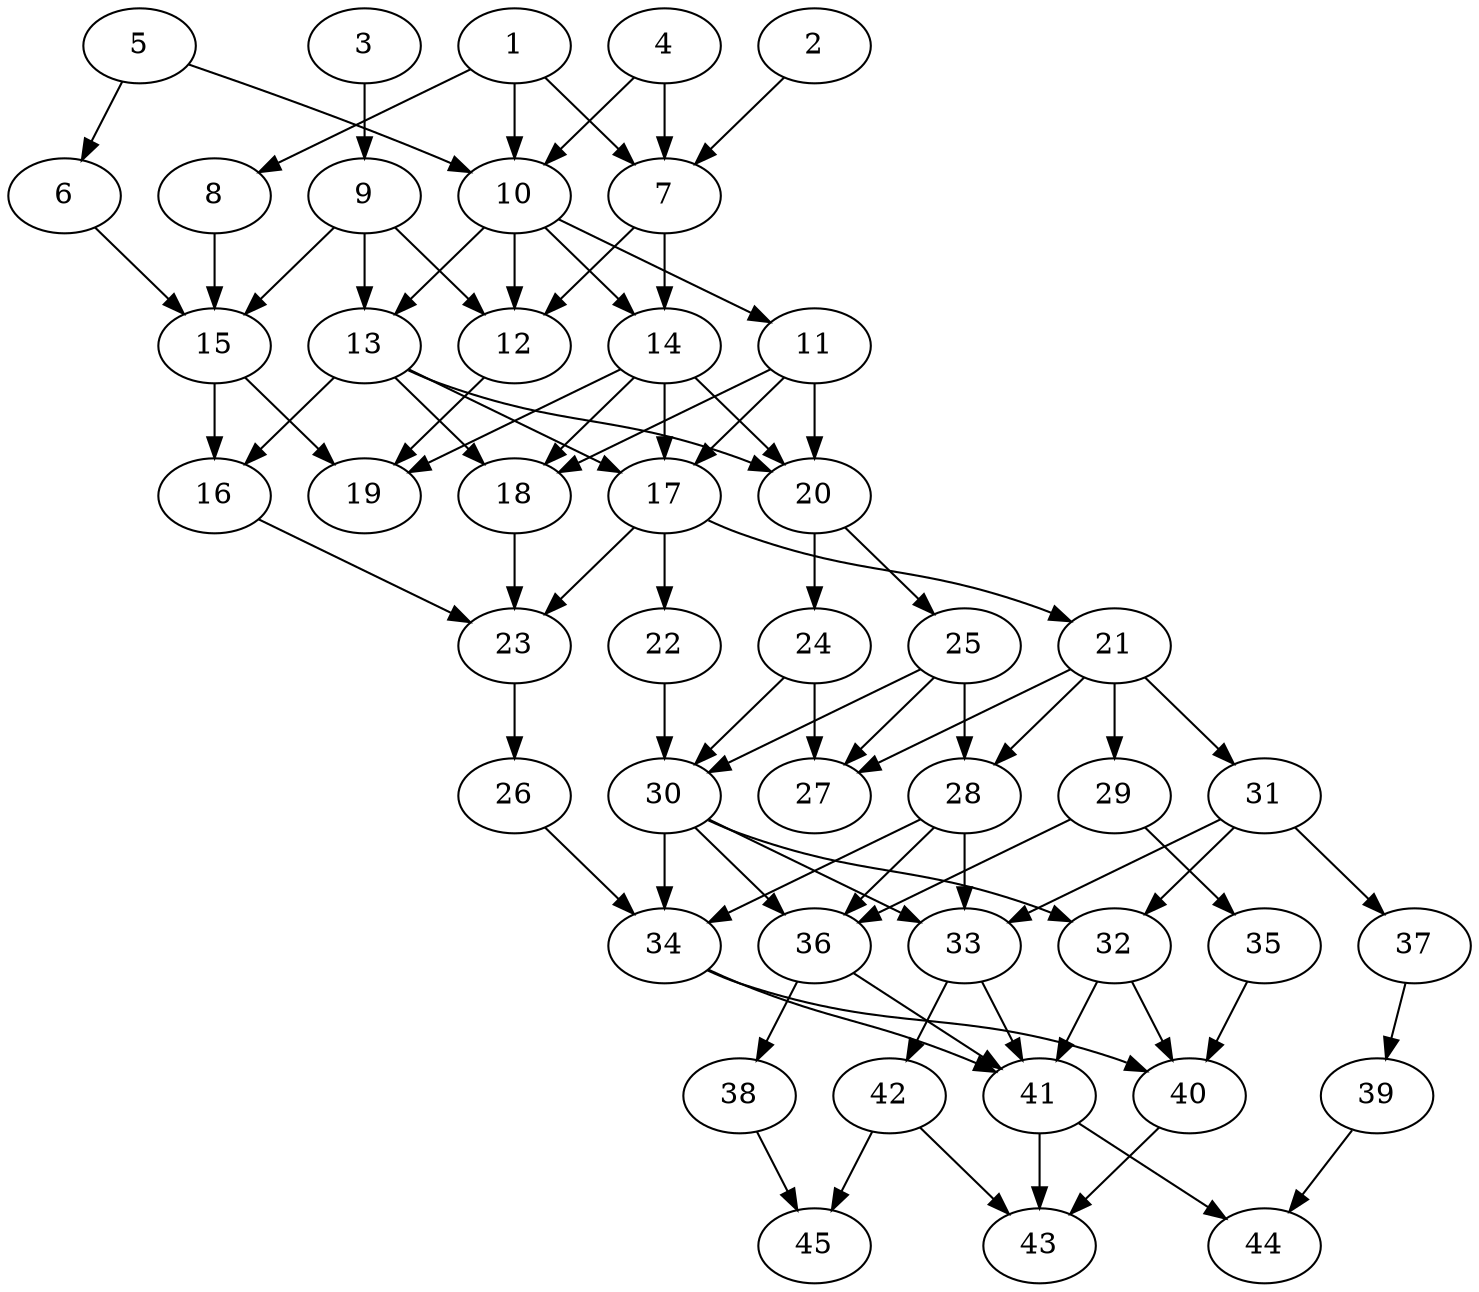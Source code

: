 // DAG automatically generated by daggen at Thu Oct  3 14:07:25 2019
// ./daggen --dot -n 45 --ccr 0.3 --fat 0.5 --regular 0.9 --density 0.6 --mindata 5242880 --maxdata 52428800 
digraph G {
  1 [size="142288213", alpha="0.14", expect_size="42686464"] 
  1 -> 7 [size ="42686464"]
  1 -> 8 [size ="42686464"]
  1 -> 10 [size ="42686464"]
  2 [size="68502187", alpha="0.01", expect_size="20550656"] 
  2 -> 7 [size ="20550656"]
  3 [size="67034453", alpha="0.15", expect_size="20110336"] 
  3 -> 9 [size ="20110336"]
  4 [size="91600213", alpha="0.05", expect_size="27480064"] 
  4 -> 7 [size ="27480064"]
  4 -> 10 [size ="27480064"]
  5 [size="118889813", alpha="0.08", expect_size="35666944"] 
  5 -> 6 [size ="35666944"]
  5 -> 10 [size ="35666944"]
  6 [size="167458133", alpha="0.16", expect_size="50237440"] 
  6 -> 15 [size ="50237440"]
  7 [size="129696427", alpha="0.19", expect_size="38908928"] 
  7 -> 12 [size ="38908928"]
  7 -> 14 [size ="38908928"]
  8 [size="111172267", alpha="0.01", expect_size="33351680"] 
  8 -> 15 [size ="33351680"]
  9 [size="124180480", alpha="0.03", expect_size="37254144"] 
  9 -> 12 [size ="37254144"]
  9 -> 13 [size ="37254144"]
  9 -> 15 [size ="37254144"]
  10 [size="74301440", alpha="0.04", expect_size="22290432"] 
  10 -> 11 [size ="22290432"]
  10 -> 12 [size ="22290432"]
  10 -> 13 [size ="22290432"]
  10 -> 14 [size ="22290432"]
  11 [size="61593600", alpha="0.15", expect_size="18478080"] 
  11 -> 17 [size ="18478080"]
  11 -> 18 [size ="18478080"]
  11 -> 20 [size ="18478080"]
  12 [size="172356267", alpha="0.08", expect_size="51706880"] 
  12 -> 19 [size ="51706880"]
  13 [size="21387947", alpha="0.11", expect_size="6416384"] 
  13 -> 16 [size ="6416384"]
  13 -> 17 [size ="6416384"]
  13 -> 18 [size ="6416384"]
  13 -> 20 [size ="6416384"]
  14 [size="135843840", alpha="0.04", expect_size="40753152"] 
  14 -> 17 [size ="40753152"]
  14 -> 18 [size ="40753152"]
  14 -> 19 [size ="40753152"]
  14 -> 20 [size ="40753152"]
  15 [size="172004693", alpha="0.06", expect_size="51601408"] 
  15 -> 16 [size ="51601408"]
  15 -> 19 [size ="51601408"]
  16 [size="78417920", alpha="0.05", expect_size="23525376"] 
  16 -> 23 [size ="23525376"]
  17 [size="46493013", alpha="0.18", expect_size="13947904"] 
  17 -> 21 [size ="13947904"]
  17 -> 22 [size ="13947904"]
  17 -> 23 [size ="13947904"]
  18 [size="41096533", alpha="0.14", expect_size="12328960"] 
  18 -> 23 [size ="12328960"]
  19 [size="48223573", alpha="0.16", expect_size="14467072"] 
  20 [size="75110400", alpha="0.18", expect_size="22533120"] 
  20 -> 24 [size ="22533120"]
  20 -> 25 [size ="22533120"]
  21 [size="105441280", alpha="0.15", expect_size="31632384"] 
  21 -> 27 [size ="31632384"]
  21 -> 28 [size ="31632384"]
  21 -> 29 [size ="31632384"]
  21 -> 31 [size ="31632384"]
  22 [size="69713920", alpha="0.19", expect_size="20914176"] 
  22 -> 30 [size ="20914176"]
  23 [size="135208960", alpha="0.09", expect_size="40562688"] 
  23 -> 26 [size ="40562688"]
  24 [size="62351360", alpha="0.09", expect_size="18705408"] 
  24 -> 27 [size ="18705408"]
  24 -> 30 [size ="18705408"]
  25 [size="90470400", alpha="0.02", expect_size="27141120"] 
  25 -> 27 [size ="27141120"]
  25 -> 28 [size ="27141120"]
  25 -> 30 [size ="27141120"]
  26 [size="138243413", alpha="0.13", expect_size="41473024"] 
  26 -> 34 [size ="41473024"]
  27 [size="174643200", alpha="0.19", expect_size="52392960"] 
  28 [size="158931627", alpha="0.17", expect_size="47679488"] 
  28 -> 33 [size ="47679488"]
  28 -> 34 [size ="47679488"]
  28 -> 36 [size ="47679488"]
  29 [size="115182933", alpha="0.09", expect_size="34554880"] 
  29 -> 35 [size ="34554880"]
  29 -> 36 [size ="34554880"]
  30 [size="84923733", alpha="0.07", expect_size="25477120"] 
  30 -> 32 [size ="25477120"]
  30 -> 33 [size ="25477120"]
  30 -> 34 [size ="25477120"]
  30 -> 36 [size ="25477120"]
  31 [size="67252907", alpha="0.11", expect_size="20175872"] 
  31 -> 32 [size ="20175872"]
  31 -> 33 [size ="20175872"]
  31 -> 37 [size ="20175872"]
  32 [size="29709653", alpha="0.15", expect_size="8912896"] 
  32 -> 40 [size ="8912896"]
  32 -> 41 [size ="8912896"]
  33 [size="23309653", alpha="0.20", expect_size="6992896"] 
  33 -> 41 [size ="6992896"]
  33 -> 42 [size ="6992896"]
  34 [size="97621333", alpha="0.19", expect_size="29286400"] 
  34 -> 40 [size ="29286400"]
  34 -> 41 [size ="29286400"]
  35 [size="169478827", alpha="0.18", expect_size="50843648"] 
  35 -> 40 [size ="50843648"]
  36 [size="25726293", alpha="0.05", expect_size="7717888"] 
  36 -> 38 [size ="7717888"]
  36 -> 41 [size ="7717888"]
  37 [size="130921813", alpha="0.16", expect_size="39276544"] 
  37 -> 39 [size ="39276544"]
  38 [size="125426347", alpha="0.09", expect_size="37627904"] 
  38 -> 45 [size ="37627904"]
  39 [size="102935893", alpha="0.07", expect_size="30880768"] 
  39 -> 44 [size ="30880768"]
  40 [size="170161493", alpha="0.12", expect_size="51048448"] 
  40 -> 43 [size ="51048448"]
  41 [size="69348693", alpha="0.08", expect_size="20804608"] 
  41 -> 43 [size ="20804608"]
  41 -> 44 [size ="20804608"]
  42 [size="159197867", alpha="0.10", expect_size="47759360"] 
  42 -> 43 [size ="47759360"]
  42 -> 45 [size ="47759360"]
  43 [size="122726400", alpha="0.08", expect_size="36817920"] 
  44 [size="121135787", alpha="0.11", expect_size="36340736"] 
  45 [size="115503787", alpha="0.04", expect_size="34651136"] 
}
